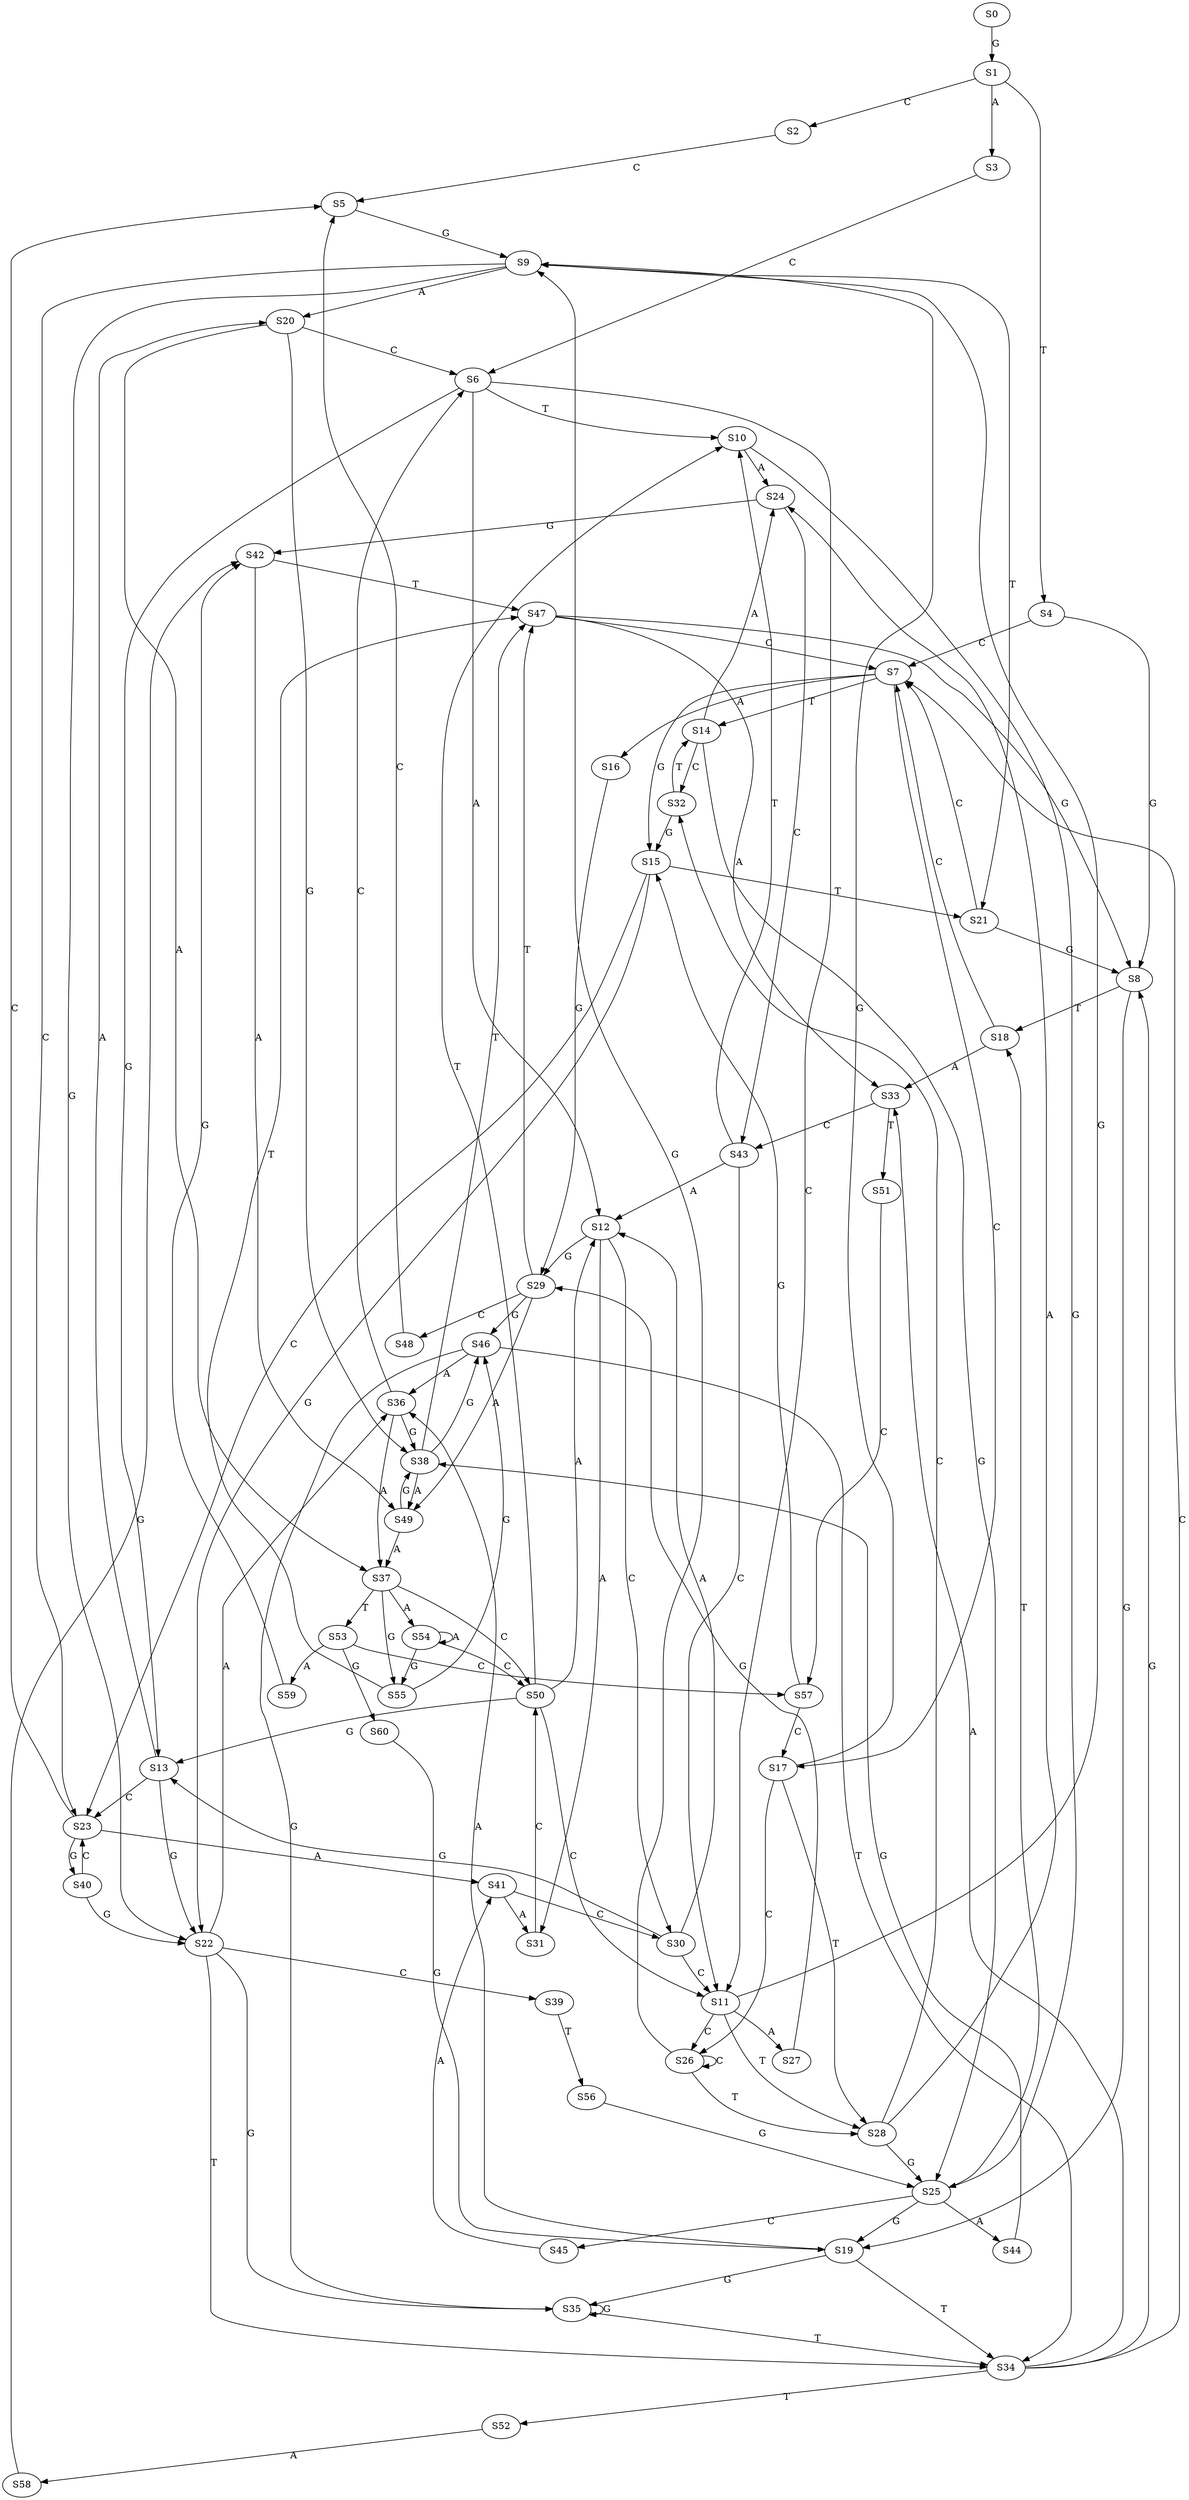strict digraph  {
	S0 -> S1 [ label = G ];
	S1 -> S2 [ label = C ];
	S1 -> S3 [ label = A ];
	S1 -> S4 [ label = T ];
	S2 -> S5 [ label = C ];
	S3 -> S6 [ label = C ];
	S4 -> S7 [ label = C ];
	S4 -> S8 [ label = G ];
	S5 -> S9 [ label = G ];
	S6 -> S10 [ label = T ];
	S6 -> S11 [ label = C ];
	S6 -> S12 [ label = A ];
	S6 -> S13 [ label = G ];
	S7 -> S14 [ label = T ];
	S7 -> S15 [ label = G ];
	S7 -> S16 [ label = A ];
	S7 -> S17 [ label = C ];
	S8 -> S18 [ label = T ];
	S8 -> S19 [ label = G ];
	S9 -> S20 [ label = A ];
	S9 -> S21 [ label = T ];
	S9 -> S22 [ label = G ];
	S9 -> S23 [ label = C ];
	S10 -> S24 [ label = A ];
	S10 -> S25 [ label = G ];
	S11 -> S26 [ label = C ];
	S11 -> S27 [ label = A ];
	S11 -> S28 [ label = T ];
	S11 -> S9 [ label = G ];
	S12 -> S29 [ label = G ];
	S12 -> S30 [ label = C ];
	S12 -> S31 [ label = A ];
	S13 -> S20 [ label = A ];
	S13 -> S22 [ label = G ];
	S13 -> S23 [ label = C ];
	S14 -> S25 [ label = G ];
	S14 -> S32 [ label = C ];
	S14 -> S24 [ label = A ];
	S15 -> S22 [ label = G ];
	S15 -> S21 [ label = T ];
	S15 -> S23 [ label = C ];
	S16 -> S29 [ label = G ];
	S17 -> S26 [ label = C ];
	S17 -> S28 [ label = T ];
	S17 -> S9 [ label = G ];
	S18 -> S7 [ label = C ];
	S18 -> S33 [ label = A ];
	S19 -> S34 [ label = T ];
	S19 -> S35 [ label = G ];
	S19 -> S36 [ label = A ];
	S20 -> S37 [ label = A ];
	S20 -> S6 [ label = C ];
	S20 -> S38 [ label = G ];
	S21 -> S7 [ label = C ];
	S21 -> S8 [ label = G ];
	S22 -> S36 [ label = A ];
	S22 -> S35 [ label = G ];
	S22 -> S39 [ label = C ];
	S22 -> S34 [ label = T ];
	S23 -> S5 [ label = C ];
	S23 -> S40 [ label = G ];
	S23 -> S41 [ label = A ];
	S24 -> S42 [ label = G ];
	S24 -> S43 [ label = C ];
	S25 -> S44 [ label = A ];
	S25 -> S18 [ label = T ];
	S25 -> S45 [ label = C ];
	S25 -> S19 [ label = G ];
	S26 -> S9 [ label = G ];
	S26 -> S26 [ label = C ];
	S26 -> S28 [ label = T ];
	S27 -> S29 [ label = G ];
	S28 -> S24 [ label = A ];
	S28 -> S25 [ label = G ];
	S28 -> S32 [ label = C ];
	S29 -> S46 [ label = G ];
	S29 -> S47 [ label = T ];
	S29 -> S48 [ label = C ];
	S29 -> S49 [ label = A ];
	S30 -> S11 [ label = C ];
	S30 -> S12 [ label = A ];
	S30 -> S13 [ label = G ];
	S31 -> S50 [ label = C ];
	S32 -> S14 [ label = T ];
	S32 -> S15 [ label = G ];
	S33 -> S51 [ label = T ];
	S33 -> S43 [ label = C ];
	S34 -> S33 [ label = A ];
	S34 -> S8 [ label = G ];
	S34 -> S7 [ label = C ];
	S34 -> S52 [ label = T ];
	S35 -> S34 [ label = T ];
	S35 -> S35 [ label = G ];
	S36 -> S37 [ label = A ];
	S36 -> S6 [ label = C ];
	S36 -> S38 [ label = G ];
	S37 -> S53 [ label = T ];
	S37 -> S50 [ label = C ];
	S37 -> S54 [ label = A ];
	S37 -> S55 [ label = G ];
	S38 -> S47 [ label = T ];
	S38 -> S49 [ label = A ];
	S38 -> S46 [ label = G ];
	S39 -> S56 [ label = T ];
	S40 -> S22 [ label = G ];
	S40 -> S23 [ label = C ];
	S41 -> S31 [ label = A ];
	S41 -> S30 [ label = C ];
	S42 -> S47 [ label = T ];
	S42 -> S49 [ label = A ];
	S43 -> S11 [ label = C ];
	S43 -> S10 [ label = T ];
	S43 -> S12 [ label = A ];
	S44 -> S38 [ label = G ];
	S45 -> S41 [ label = A ];
	S46 -> S36 [ label = A ];
	S46 -> S34 [ label = T ];
	S46 -> S35 [ label = G ];
	S47 -> S33 [ label = A ];
	S47 -> S7 [ label = C ];
	S47 -> S8 [ label = G ];
	S48 -> S5 [ label = C ];
	S49 -> S37 [ label = A ];
	S49 -> S38 [ label = G ];
	S50 -> S12 [ label = A ];
	S50 -> S11 [ label = C ];
	S50 -> S13 [ label = G ];
	S50 -> S10 [ label = T ];
	S51 -> S57 [ label = C ];
	S52 -> S58 [ label = A ];
	S53 -> S59 [ label = A ];
	S53 -> S57 [ label = C ];
	S53 -> S60 [ label = G ];
	S54 -> S55 [ label = G ];
	S54 -> S50 [ label = C ];
	S54 -> S54 [ label = A ];
	S55 -> S47 [ label = T ];
	S55 -> S46 [ label = G ];
	S56 -> S25 [ label = G ];
	S57 -> S17 [ label = C ];
	S57 -> S15 [ label = G ];
	S58 -> S42 [ label = G ];
	S59 -> S42 [ label = G ];
	S60 -> S19 [ label = G ];
}
